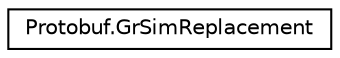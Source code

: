 digraph "Graphical Class Hierarchy"
{
 // INTERACTIVE_SVG=YES
  edge [fontname="Helvetica",fontsize="10",labelfontname="Helvetica",labelfontsize="10"];
  node [fontname="Helvetica",fontsize="10",shape=record];
  rankdir="LR";
  Node1 [label="Protobuf.GrSimReplacement",height=0.2,width=0.4,color="black", fillcolor="white", style="filled",URL="$d2/de8/class_protobuf_1_1_gr_sim_replacement.html"];
}
